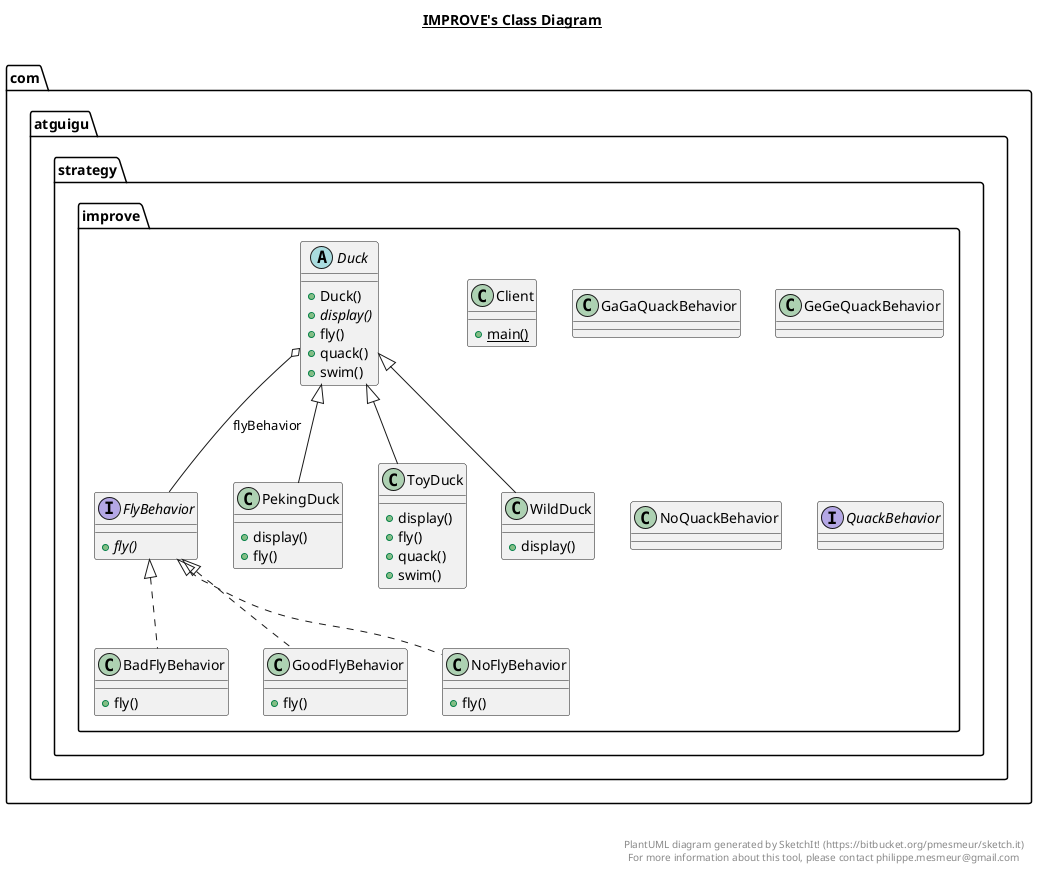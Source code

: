 @startuml

title __IMPROVE's Class Diagram__\n

  namespace com.atguigu.strategy {
    namespace improve {
      class com.atguigu.strategy.improve.BadFlyBehavior {
          + fly()
      }
    }
  }
  

  namespace com.atguigu.strategy {
    namespace improve {
      class com.atguigu.strategy.improve.Client {
          {static} + main()
      }
    }
  }
  

  namespace com.atguigu.strategy {
    namespace improve {
      abstract class com.atguigu.strategy.improve.Duck {
          + Duck()
          {abstract} + display()
          + fly()
          + quack()
          + swim()
      }
    }
  }
  

  namespace com.atguigu.strategy {
    namespace improve {
      interface com.atguigu.strategy.improve.FlyBehavior {
          {abstract} + fly()
      }
    }
  }
  

  namespace com.atguigu.strategy {
    namespace improve {
      class com.atguigu.strategy.improve.GaGaQuackBehavior {
      }
    }
  }
  

  namespace com.atguigu.strategy {
    namespace improve {
      class com.atguigu.strategy.improve.GeGeQuackBehavior {
      }
    }
  }
  

  namespace com.atguigu.strategy {
    namespace improve {
      class com.atguigu.strategy.improve.GoodFlyBehavior {
          + fly()
      }
    }
  }
  

  namespace com.atguigu.strategy {
    namespace improve {
      class com.atguigu.strategy.improve.NoFlyBehavior {
          + fly()
      }
    }
  }
  

  namespace com.atguigu.strategy {
    namespace improve {
      class com.atguigu.strategy.improve.NoQuackBehavior {
      }
    }
  }
  

  namespace com.atguigu.strategy {
    namespace improve {
      class com.atguigu.strategy.improve.PekingDuck {
          + display()
          + fly()
      }
    }
  }
  

  namespace com.atguigu.strategy {
    namespace improve {
      interface com.atguigu.strategy.improve.QuackBehavior {
      }
    }
  }
  

  namespace com.atguigu.strategy {
    namespace improve {
      class com.atguigu.strategy.improve.ToyDuck {
          + display()
          + fly()
          + quack()
          + swim()
      }
    }
  }
  

  namespace com.atguigu.strategy {
    namespace improve {
      class com.atguigu.strategy.improve.WildDuck {
          + display()
      }
    }
  }
  

  com.atguigu.strategy.improve.BadFlyBehavior .up.|> com.atguigu.strategy.improve.FlyBehavior
  com.atguigu.strategy.improve.Duck o-- com.atguigu.strategy.improve.FlyBehavior : flyBehavior
  com.atguigu.strategy.improve.GoodFlyBehavior .up.|> com.atguigu.strategy.improve.FlyBehavior
  com.atguigu.strategy.improve.NoFlyBehavior .up.|> com.atguigu.strategy.improve.FlyBehavior
  com.atguigu.strategy.improve.PekingDuck -up-|> com.atguigu.strategy.improve.Duck
  com.atguigu.strategy.improve.ToyDuck -up-|> com.atguigu.strategy.improve.Duck
  com.atguigu.strategy.improve.WildDuck -up-|> com.atguigu.strategy.improve.Duck


right footer


PlantUML diagram generated by SketchIt! (https://bitbucket.org/pmesmeur/sketch.it)
For more information about this tool, please contact philippe.mesmeur@gmail.com
endfooter

@enduml
